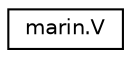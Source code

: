 digraph "Graphical Class Hierarchy"
{
 // LATEX_PDF_SIZE
  edge [fontname="Helvetica",fontsize="10",labelfontname="Helvetica",labelfontsize="10"];
  node [fontname="Helvetica",fontsize="10",shape=record];
  rankdir="LR";
  Node0 [label="marin.V",height=0.2,width=0.4,color="black", fillcolor="white", style="filled",URL="$d1/ddb/classmarin_1_1V.html",tooltip=" "];
}
